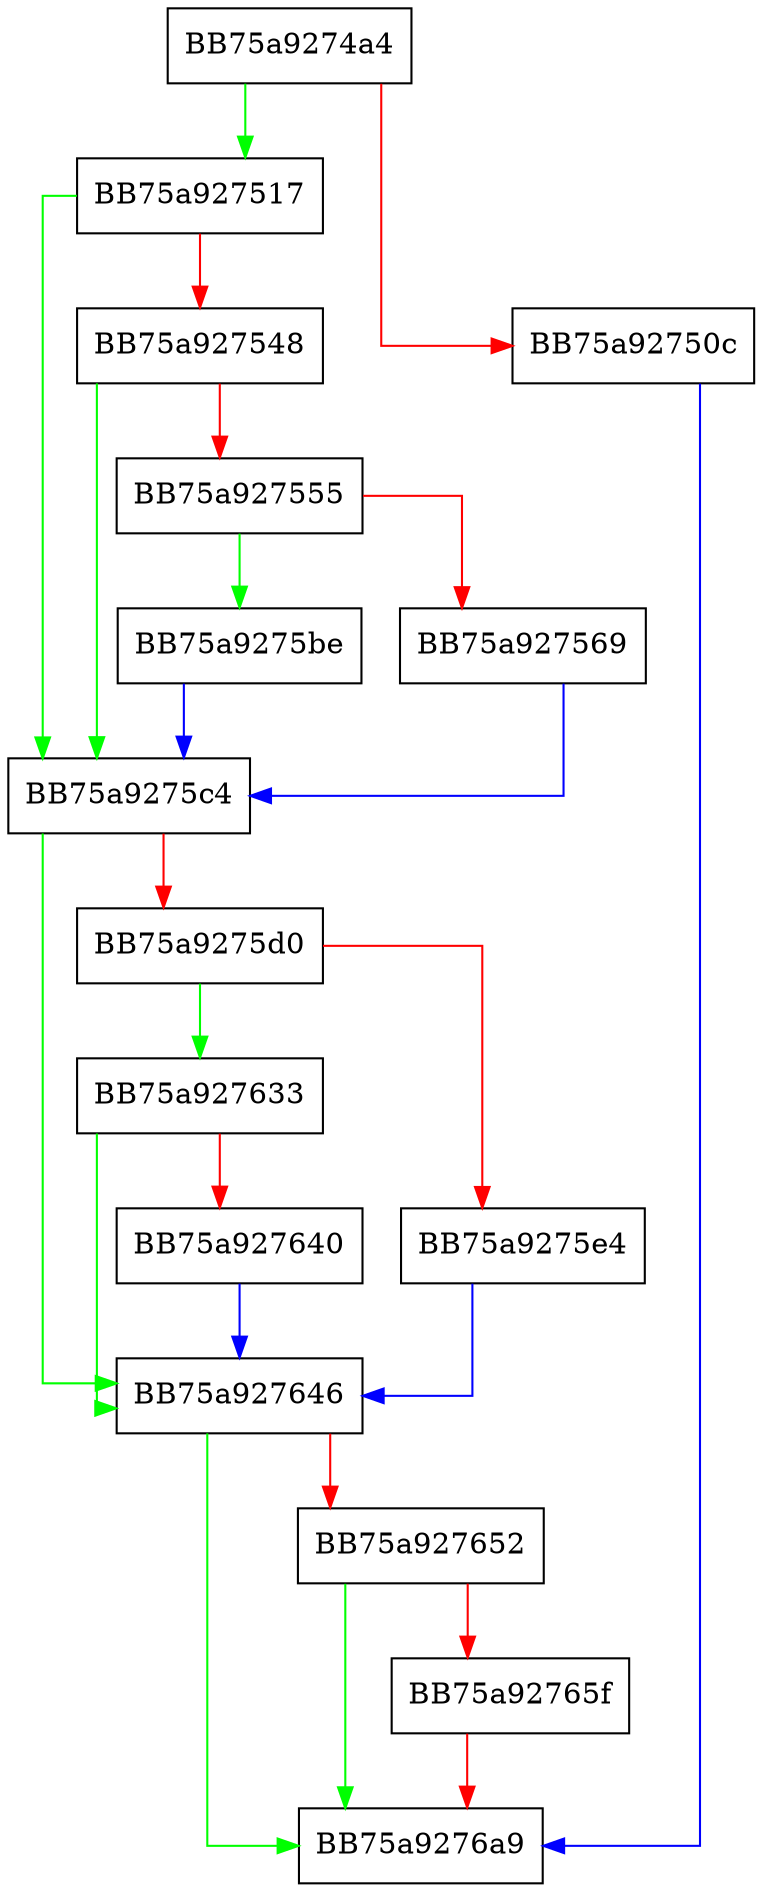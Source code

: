 digraph _init_detection_telemetry {
  node [shape="box"];
  graph [splines=ortho];
  BB75a9274a4 -> BB75a927517 [color="green"];
  BB75a9274a4 -> BB75a92750c [color="red"];
  BB75a92750c -> BB75a9276a9 [color="blue"];
  BB75a927517 -> BB75a9275c4 [color="green"];
  BB75a927517 -> BB75a927548 [color="red"];
  BB75a927548 -> BB75a9275c4 [color="green"];
  BB75a927548 -> BB75a927555 [color="red"];
  BB75a927555 -> BB75a9275be [color="green"];
  BB75a927555 -> BB75a927569 [color="red"];
  BB75a927569 -> BB75a9275c4 [color="blue"];
  BB75a9275be -> BB75a9275c4 [color="blue"];
  BB75a9275c4 -> BB75a927646 [color="green"];
  BB75a9275c4 -> BB75a9275d0 [color="red"];
  BB75a9275d0 -> BB75a927633 [color="green"];
  BB75a9275d0 -> BB75a9275e4 [color="red"];
  BB75a9275e4 -> BB75a927646 [color="blue"];
  BB75a927633 -> BB75a927646 [color="green"];
  BB75a927633 -> BB75a927640 [color="red"];
  BB75a927640 -> BB75a927646 [color="blue"];
  BB75a927646 -> BB75a9276a9 [color="green"];
  BB75a927646 -> BB75a927652 [color="red"];
  BB75a927652 -> BB75a9276a9 [color="green"];
  BB75a927652 -> BB75a92765f [color="red"];
  BB75a92765f -> BB75a9276a9 [color="red"];
}